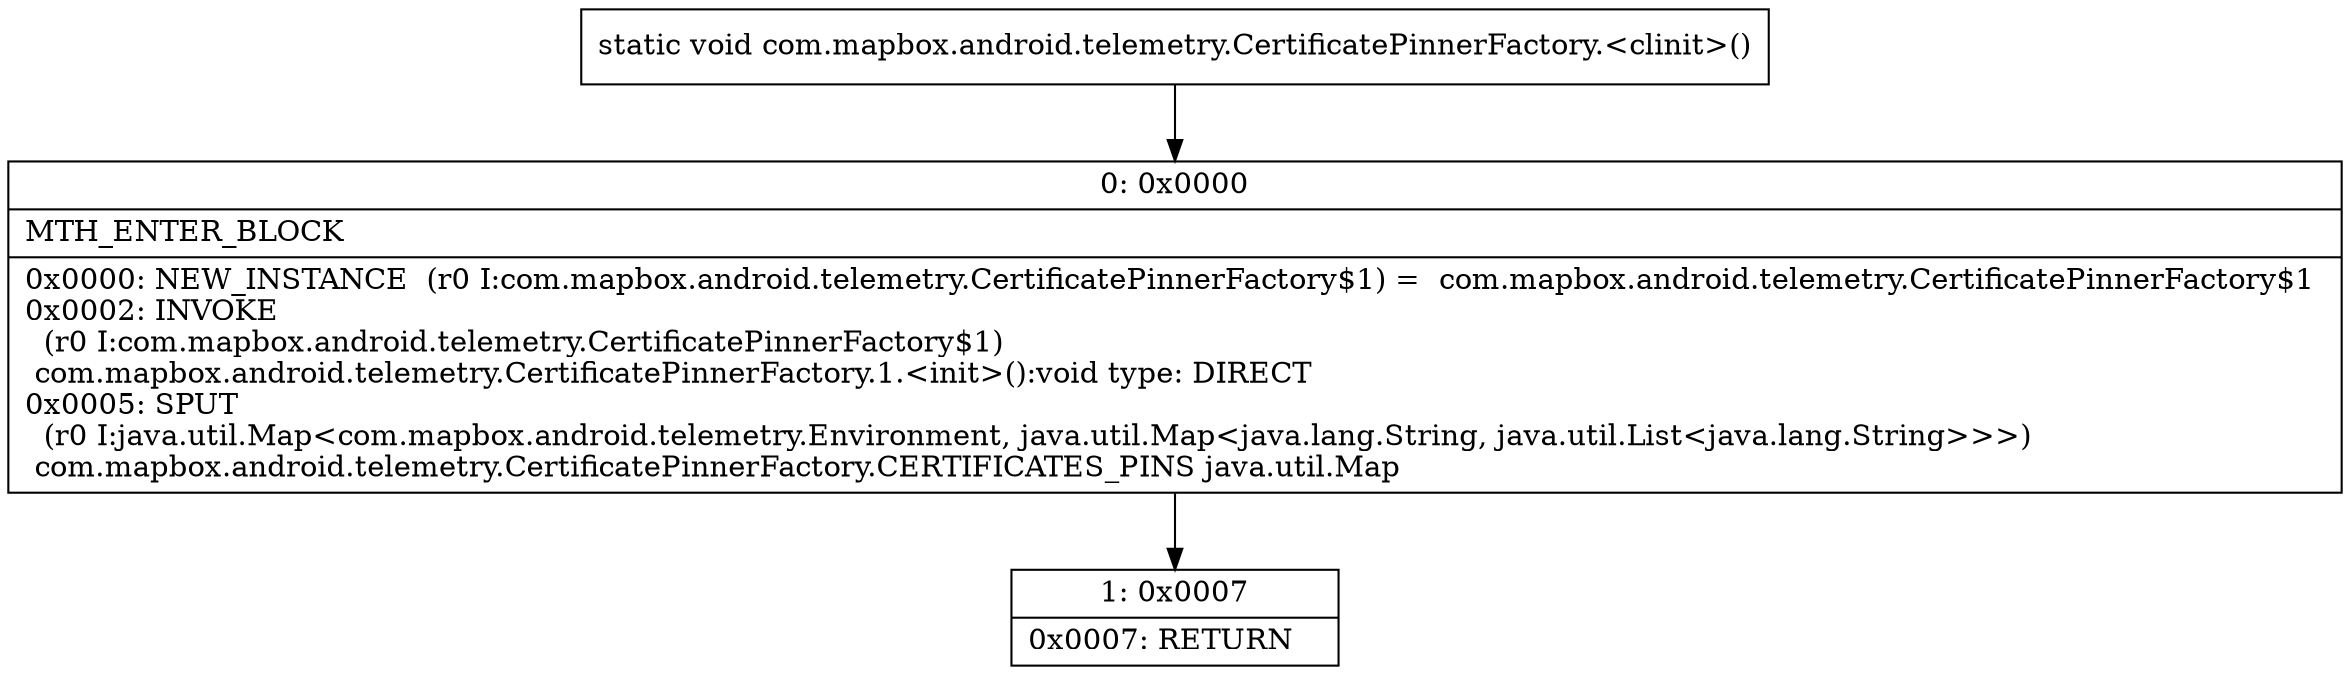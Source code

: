digraph "CFG forcom.mapbox.android.telemetry.CertificatePinnerFactory.\<clinit\>()V" {
Node_0 [shape=record,label="{0\:\ 0x0000|MTH_ENTER_BLOCK\l|0x0000: NEW_INSTANCE  (r0 I:com.mapbox.android.telemetry.CertificatePinnerFactory$1) =  com.mapbox.android.telemetry.CertificatePinnerFactory$1 \l0x0002: INVOKE  \l  (r0 I:com.mapbox.android.telemetry.CertificatePinnerFactory$1)\l com.mapbox.android.telemetry.CertificatePinnerFactory.1.\<init\>():void type: DIRECT \l0x0005: SPUT  \l  (r0 I:java.util.Map\<com.mapbox.android.telemetry.Environment, java.util.Map\<java.lang.String, java.util.List\<java.lang.String\>\>\>)\l com.mapbox.android.telemetry.CertificatePinnerFactory.CERTIFICATES_PINS java.util.Map \l}"];
Node_1 [shape=record,label="{1\:\ 0x0007|0x0007: RETURN   \l}"];
MethodNode[shape=record,label="{static void com.mapbox.android.telemetry.CertificatePinnerFactory.\<clinit\>() }"];
MethodNode -> Node_0;
Node_0 -> Node_1;
}

